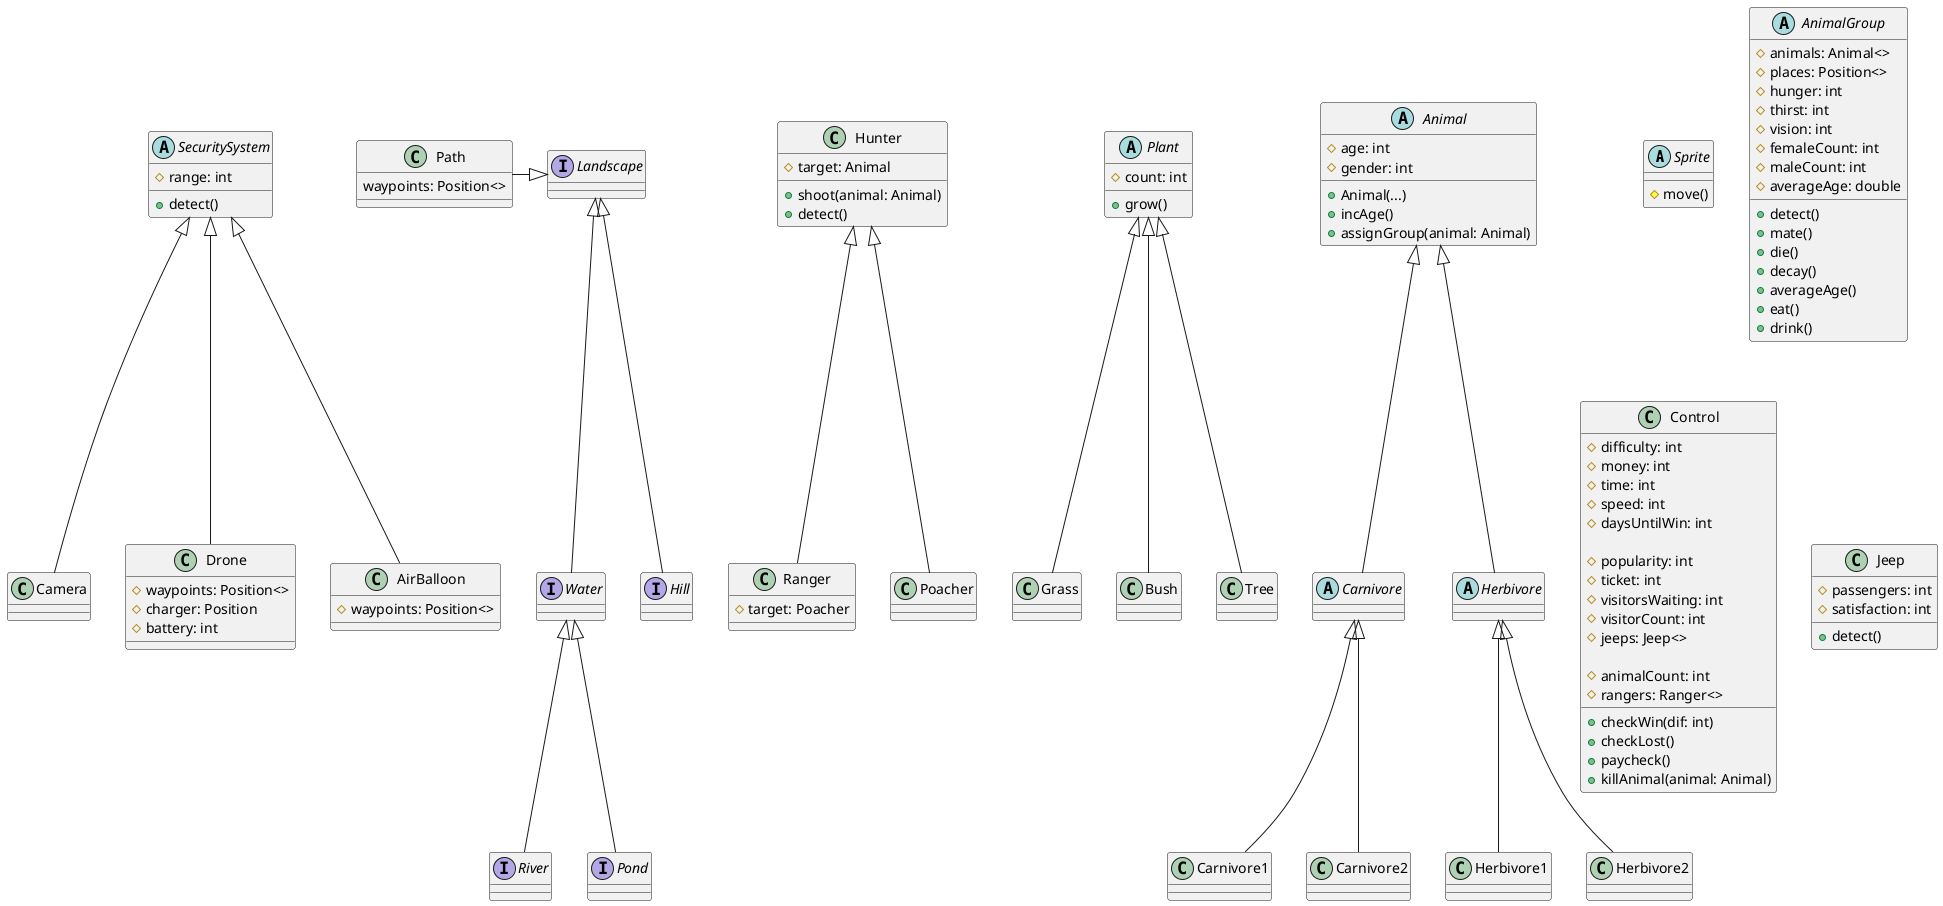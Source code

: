 @startuml class_diagram

abstract class Sprite
{
    # move()
}

abstract class Animal 
{
    # age: int
    # gender: int

    + Animal(...)
    + incAge()
    + assignGroup(animal: Animal)
}

abstract class AnimalGroup
{
    # animals: Animal<>
    # places: Position<>
    # hunger: int
    # thirst: int
    # vision: int
    # femaleCount: int
    # maleCount: int
    # averageAge: double

    + detect()
    'checks other objects in range of vision
    + mate()
    'creates a new animal and adds it to the list
    + die()
    'checks if an animal is at a dying age or hunger or thirst reach a critical level
    + decay()
    'increases hunger and thirst
    + averageAge()
    'reassigns average age 
    + eat()
    'decreases hunger
    + drink()
    'decreases thirst

}

abstract class Carnivore
abstract class Herbivore

Carnivore -up-|> Animal
Herbivore -up-|> Animal

class Herbivore1
class Herbivore2
class Carnivore1
class Carnivore2

Herbivore1 -up-|> Herbivore
Herbivore2 -up-|> Herbivore
Carnivore1 -up-|> Carnivore
Carnivore2 -up-|> Carnivore


abstract class Plant
{
    # count: int 
    + grow()
}
class Grass {}
class Bush {}
class Tree {}
Grass -up-|> Plant 
Bush -up-|> Plant 
Tree -up-|> Plant 

class Control
{
    # difficulty: int
    # money: int
    # time: int
    # speed: int
    # daysUntilWin: int

    # popularity: int
    # ticket: int
    # visitorsWaiting: int
    # visitorCount: int
    # jeeps: Jeep<>

    # animalCount: int
    # rangers: Ranger<>
    
    + checkWin(dif: int)
    + checkLost()
    + paycheck()
    'decreases money for rangers to be payed
    'if there isn't enough money, remove ranger from list
    + killAnimal(animal: Animal)
    'increases money and decreases animalCount after ranger shoots an animal
}

class Hunter
{
    # target: Animal
    + shoot(animal: Animal) 
    'calls killAnimal
    + detect()
}
class Ranger
{
    # target: Poacher
}
class Poacher

Ranger -up-|> Hunter
Poacher -up-|> Hunter

interface Landscape
interface Hill 
interface Water
interface River
interface Pond
class Path 
{
    waypoints: Position<>
}

Hill -up-|> Landscape
Water -up-|> Landscape
River -up-|> Water
Pond -up-|> Water
Path -right-|> Landscape
 

class Jeep
{
    # passengers: int
    # satisfaction: int

    + detect()
}

abstract class SecuritySystem
{
    # range: int

    + detect()
}

class Camera
class Drone 
{
    # waypoints: Position<>
    # charger: Position
    # battery: int
}
class AirBalloon
{
    # waypoints: Position<>
}

Camera -up-|> SecuritySystem
Drone -up-|> SecuritySystem
AirBalloon -up-|> SecuritySystem